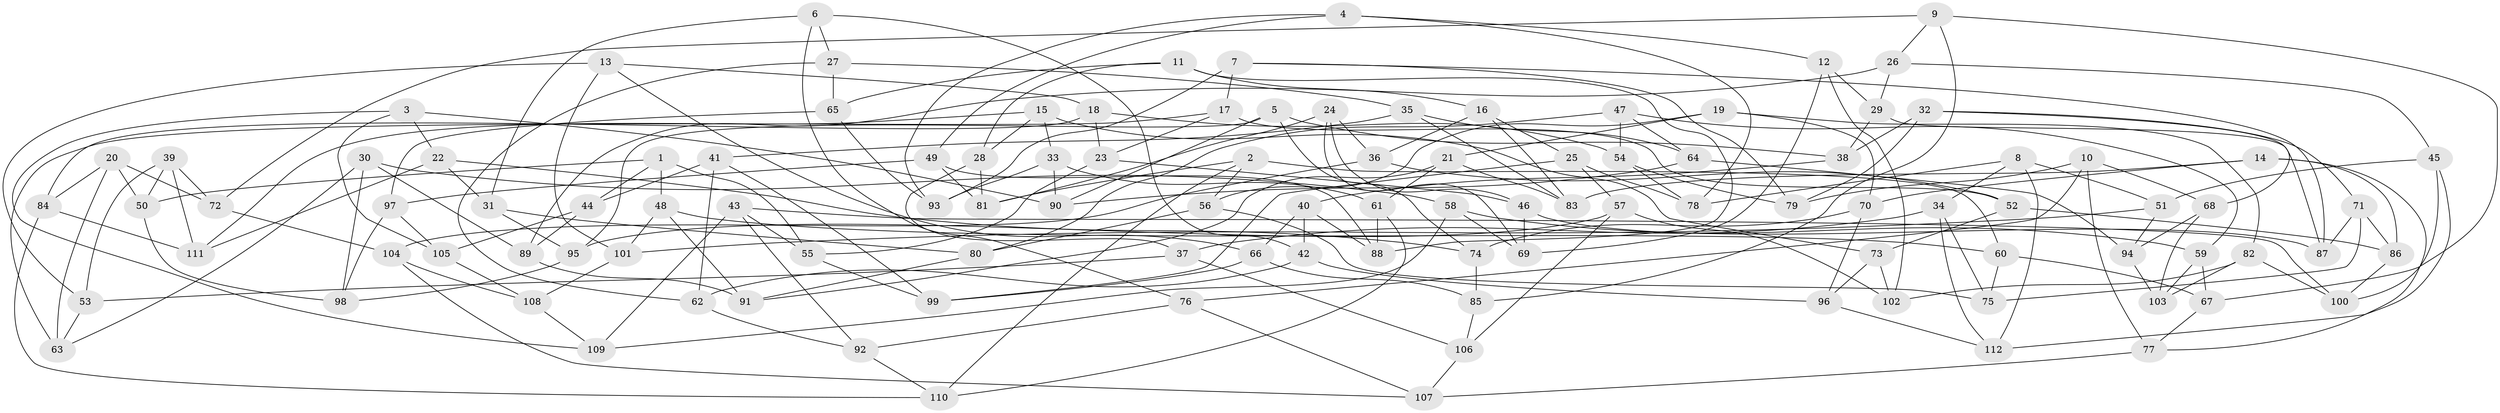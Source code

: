 // Generated by graph-tools (version 1.1) at 2025/50/03/09/25 03:50:43]
// undirected, 112 vertices, 224 edges
graph export_dot {
graph [start="1"]
  node [color=gray90,style=filled];
  1;
  2;
  3;
  4;
  5;
  6;
  7;
  8;
  9;
  10;
  11;
  12;
  13;
  14;
  15;
  16;
  17;
  18;
  19;
  20;
  21;
  22;
  23;
  24;
  25;
  26;
  27;
  28;
  29;
  30;
  31;
  32;
  33;
  34;
  35;
  36;
  37;
  38;
  39;
  40;
  41;
  42;
  43;
  44;
  45;
  46;
  47;
  48;
  49;
  50;
  51;
  52;
  53;
  54;
  55;
  56;
  57;
  58;
  59;
  60;
  61;
  62;
  63;
  64;
  65;
  66;
  67;
  68;
  69;
  70;
  71;
  72;
  73;
  74;
  75;
  76;
  77;
  78;
  79;
  80;
  81;
  82;
  83;
  84;
  85;
  86;
  87;
  88;
  89;
  90;
  91;
  92;
  93;
  94;
  95;
  96;
  97;
  98;
  99;
  100;
  101;
  102;
  103;
  104;
  105;
  106;
  107;
  108;
  109;
  110;
  111;
  112;
  1 -- 48;
  1 -- 55;
  1 -- 50;
  1 -- 44;
  2 -- 81;
  2 -- 60;
  2 -- 56;
  2 -- 110;
  3 -- 105;
  3 -- 90;
  3 -- 22;
  3 -- 109;
  4 -- 93;
  4 -- 49;
  4 -- 12;
  4 -- 78;
  5 -- 90;
  5 -- 38;
  5 -- 74;
  5 -- 95;
  6 -- 42;
  6 -- 31;
  6 -- 27;
  6 -- 76;
  7 -- 87;
  7 -- 17;
  7 -- 79;
  7 -- 93;
  8 -- 112;
  8 -- 78;
  8 -- 51;
  8 -- 34;
  9 -- 26;
  9 -- 72;
  9 -- 85;
  9 -- 67;
  10 -- 77;
  10 -- 68;
  10 -- 76;
  10 -- 79;
  11 -- 65;
  11 -- 28;
  11 -- 88;
  11 -- 16;
  12 -- 29;
  12 -- 69;
  12 -- 102;
  13 -- 101;
  13 -- 53;
  13 -- 66;
  13 -- 18;
  14 -- 77;
  14 -- 70;
  14 -- 83;
  14 -- 86;
  15 -- 73;
  15 -- 33;
  15 -- 28;
  15 -- 111;
  16 -- 36;
  16 -- 83;
  16 -- 25;
  17 -- 63;
  17 -- 23;
  17 -- 52;
  18 -- 84;
  18 -- 23;
  18 -- 54;
  19 -- 21;
  19 -- 70;
  19 -- 56;
  19 -- 82;
  20 -- 72;
  20 -- 84;
  20 -- 50;
  20 -- 63;
  21 -- 61;
  21 -- 91;
  21 -- 83;
  22 -- 31;
  22 -- 111;
  22 -- 74;
  23 -- 55;
  23 -- 46;
  24 -- 81;
  24 -- 69;
  24 -- 36;
  24 -- 46;
  25 -- 99;
  25 -- 57;
  25 -- 78;
  26 -- 45;
  26 -- 29;
  26 -- 89;
  27 -- 62;
  27 -- 35;
  27 -- 65;
  28 -- 37;
  28 -- 81;
  29 -- 38;
  29 -- 87;
  30 -- 63;
  30 -- 89;
  30 -- 58;
  30 -- 98;
  31 -- 95;
  31 -- 80;
  32 -- 68;
  32 -- 79;
  32 -- 38;
  32 -- 71;
  33 -- 90;
  33 -- 93;
  33 -- 61;
  34 -- 112;
  34 -- 37;
  34 -- 75;
  35 -- 41;
  35 -- 64;
  35 -- 83;
  36 -- 52;
  36 -- 104;
  37 -- 106;
  37 -- 53;
  38 -- 40;
  39 -- 111;
  39 -- 72;
  39 -- 50;
  39 -- 53;
  40 -- 88;
  40 -- 42;
  40 -- 66;
  41 -- 44;
  41 -- 99;
  41 -- 62;
  42 -- 62;
  42 -- 96;
  43 -- 55;
  43 -- 109;
  43 -- 100;
  43 -- 92;
  44 -- 89;
  44 -- 105;
  45 -- 51;
  45 -- 100;
  45 -- 112;
  46 -- 87;
  46 -- 69;
  47 -- 64;
  47 -- 54;
  47 -- 80;
  47 -- 59;
  48 -- 91;
  48 -- 101;
  48 -- 60;
  49 -- 88;
  49 -- 97;
  49 -- 81;
  50 -- 98;
  51 -- 94;
  51 -- 101;
  52 -- 73;
  52 -- 86;
  53 -- 63;
  54 -- 78;
  54 -- 79;
  55 -- 99;
  56 -- 75;
  56 -- 80;
  57 -- 95;
  57 -- 106;
  57 -- 102;
  58 -- 69;
  58 -- 109;
  58 -- 59;
  59 -- 67;
  59 -- 103;
  60 -- 67;
  60 -- 75;
  61 -- 110;
  61 -- 88;
  62 -- 92;
  64 -- 90;
  64 -- 94;
  65 -- 97;
  65 -- 93;
  66 -- 99;
  66 -- 85;
  67 -- 77;
  68 -- 103;
  68 -- 94;
  70 -- 74;
  70 -- 96;
  71 -- 87;
  71 -- 86;
  71 -- 75;
  72 -- 104;
  73 -- 102;
  73 -- 96;
  74 -- 85;
  76 -- 92;
  76 -- 107;
  77 -- 107;
  80 -- 91;
  82 -- 100;
  82 -- 102;
  82 -- 103;
  84 -- 110;
  84 -- 111;
  85 -- 106;
  86 -- 100;
  89 -- 91;
  92 -- 110;
  94 -- 103;
  95 -- 98;
  96 -- 112;
  97 -- 105;
  97 -- 98;
  101 -- 108;
  104 -- 107;
  104 -- 108;
  105 -- 108;
  106 -- 107;
  108 -- 109;
}
